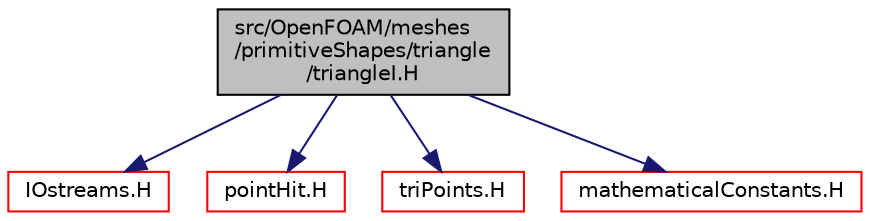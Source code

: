 digraph "src/OpenFOAM/meshes/primitiveShapes/triangle/triangleI.H"
{
  bgcolor="transparent";
  edge [fontname="Helvetica",fontsize="10",labelfontname="Helvetica",labelfontsize="10"];
  node [fontname="Helvetica",fontsize="10",shape=record];
  Node1 [label="src/OpenFOAM/meshes\l/primitiveShapes/triangle\l/triangleI.H",height=0.2,width=0.4,color="black", fillcolor="grey75", style="filled" fontcolor="black"];
  Node1 -> Node2 [color="midnightblue",fontsize="10",style="solid",fontname="Helvetica"];
  Node2 [label="IOstreams.H",height=0.2,width=0.4,color="red",URL="$IOstreams_8H.html",tooltip="Useful combination of include files which define Sin, Sout and Serr and the use of IO streams general..."];
  Node1 -> Node3 [color="midnightblue",fontsize="10",style="solid",fontname="Helvetica"];
  Node3 [label="pointHit.H",height=0.2,width=0.4,color="red",URL="$pointHit_8H.html"];
  Node1 -> Node4 [color="midnightblue",fontsize="10",style="solid",fontname="Helvetica"];
  Node4 [label="triPoints.H",height=0.2,width=0.4,color="red",URL="$triPoints_8H.html"];
  Node1 -> Node5 [color="midnightblue",fontsize="10",style="solid",fontname="Helvetica"];
  Node5 [label="mathematicalConstants.H",height=0.2,width=0.4,color="red",URL="$mathematicalConstants_8H.html"];
}
